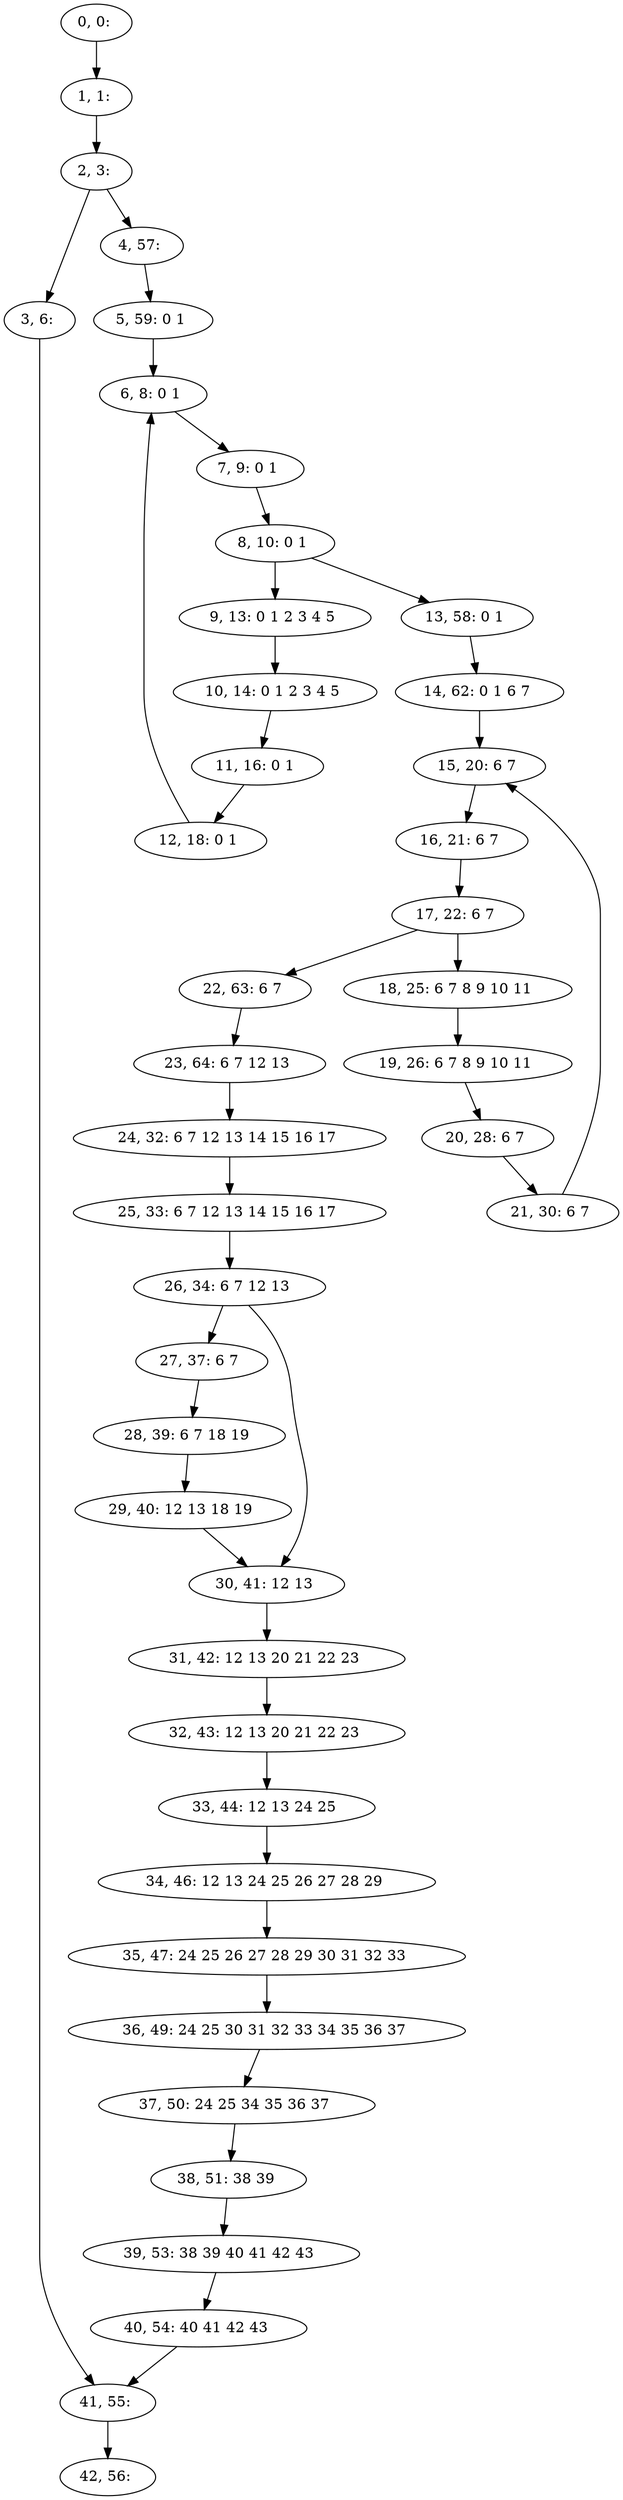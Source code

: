 digraph G {
0[label="0, 0: "];
1[label="1, 1: "];
2[label="2, 3: "];
3[label="3, 6: "];
4[label="4, 57: "];
5[label="5, 59: 0 1 "];
6[label="6, 8: 0 1 "];
7[label="7, 9: 0 1 "];
8[label="8, 10: 0 1 "];
9[label="9, 13: 0 1 2 3 4 5 "];
10[label="10, 14: 0 1 2 3 4 5 "];
11[label="11, 16: 0 1 "];
12[label="12, 18: 0 1 "];
13[label="13, 58: 0 1 "];
14[label="14, 62: 0 1 6 7 "];
15[label="15, 20: 6 7 "];
16[label="16, 21: 6 7 "];
17[label="17, 22: 6 7 "];
18[label="18, 25: 6 7 8 9 10 11 "];
19[label="19, 26: 6 7 8 9 10 11 "];
20[label="20, 28: 6 7 "];
21[label="21, 30: 6 7 "];
22[label="22, 63: 6 7 "];
23[label="23, 64: 6 7 12 13 "];
24[label="24, 32: 6 7 12 13 14 15 16 17 "];
25[label="25, 33: 6 7 12 13 14 15 16 17 "];
26[label="26, 34: 6 7 12 13 "];
27[label="27, 37: 6 7 "];
28[label="28, 39: 6 7 18 19 "];
29[label="29, 40: 12 13 18 19 "];
30[label="30, 41: 12 13 "];
31[label="31, 42: 12 13 20 21 22 23 "];
32[label="32, 43: 12 13 20 21 22 23 "];
33[label="33, 44: 12 13 24 25 "];
34[label="34, 46: 12 13 24 25 26 27 28 29 "];
35[label="35, 47: 24 25 26 27 28 29 30 31 32 33 "];
36[label="36, 49: 24 25 30 31 32 33 34 35 36 37 "];
37[label="37, 50: 24 25 34 35 36 37 "];
38[label="38, 51: 38 39 "];
39[label="39, 53: 38 39 40 41 42 43 "];
40[label="40, 54: 40 41 42 43 "];
41[label="41, 55: "];
42[label="42, 56: "];
0->1 ;
1->2 ;
2->3 ;
2->4 ;
3->41 ;
4->5 ;
5->6 ;
6->7 ;
7->8 ;
8->9 ;
8->13 ;
9->10 ;
10->11 ;
11->12 ;
12->6 ;
13->14 ;
14->15 ;
15->16 ;
16->17 ;
17->18 ;
17->22 ;
18->19 ;
19->20 ;
20->21 ;
21->15 ;
22->23 ;
23->24 ;
24->25 ;
25->26 ;
26->27 ;
26->30 ;
27->28 ;
28->29 ;
29->30 ;
30->31 ;
31->32 ;
32->33 ;
33->34 ;
34->35 ;
35->36 ;
36->37 ;
37->38 ;
38->39 ;
39->40 ;
40->41 ;
41->42 ;
}
